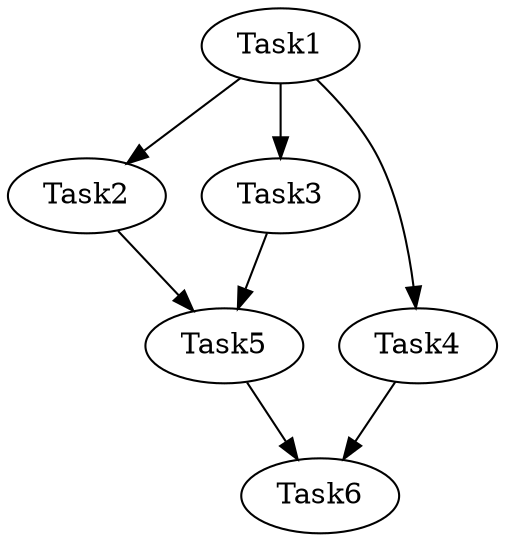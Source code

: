 digraph Taskflow {
Task1->Task2;
Task1->Task3;
Task1->Task4;
Task2->Task5;
Task3->Task5;
Task4->Task6;
Task5->Task6;
}
